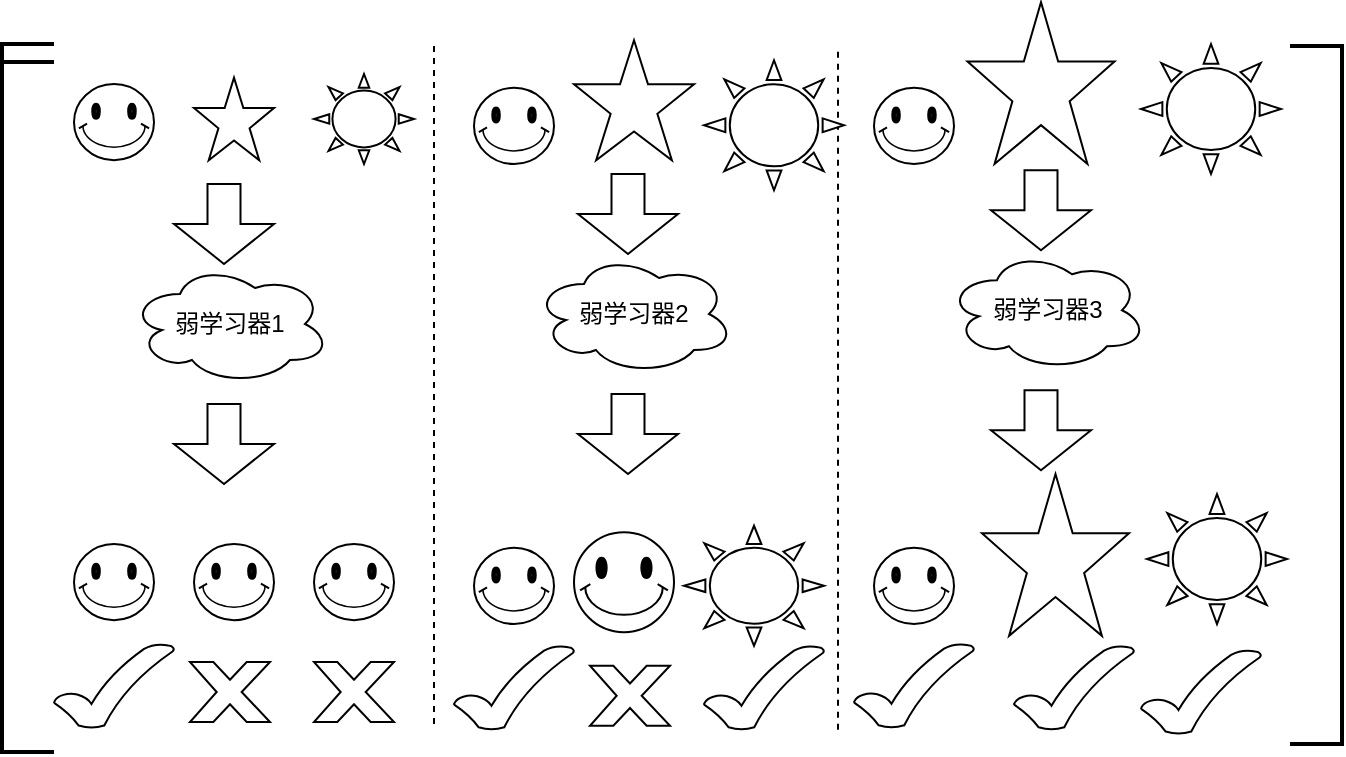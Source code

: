 <mxfile version="21.6.3" type="github">
  <diagram name="第 1 页" id="B7xcITIM5PPK4M47ZsxW">
    <mxGraphModel dx="794" dy="394" grid="0" gridSize="10" guides="1" tooltips="1" connect="1" arrows="1" fold="1" page="1" pageScale="1" pageWidth="827" pageHeight="1169" math="0" shadow="0">
      <root>
        <mxCell id="0" />
        <mxCell id="1" parent="0" />
        <mxCell id="02LZuqozXuRR8rzIx36Y-1" value="" style="verticalLabelPosition=bottom;verticalAlign=top;html=1;shape=mxgraph.basic.smiley" parent="1" vertex="1">
          <mxGeometry x="80" y="80" width="40" height="38.13" as="geometry" />
        </mxCell>
        <mxCell id="02LZuqozXuRR8rzIx36Y-2" value="" style="verticalLabelPosition=bottom;verticalAlign=top;html=1;shape=mxgraph.basic.star" parent="1" vertex="1">
          <mxGeometry x="140" y="76.88" width="40" height="41.25" as="geometry" />
        </mxCell>
        <mxCell id="02LZuqozXuRR8rzIx36Y-3" value="" style="verticalLabelPosition=bottom;verticalAlign=top;html=1;shape=mxgraph.basic.sun" parent="1" vertex="1">
          <mxGeometry x="200" y="75" width="50" height="45" as="geometry" />
        </mxCell>
        <mxCell id="02LZuqozXuRR8rzIx36Y-6" value="" style="html=1;shadow=0;dashed=0;align=center;verticalAlign=middle;shape=mxgraph.arrows2.arrow;dy=0.67;dx=20;notch=0;direction=south;" parent="1" vertex="1">
          <mxGeometry x="130" y="130" width="50" height="40" as="geometry" />
        </mxCell>
        <mxCell id="02LZuqozXuRR8rzIx36Y-7" value="弱学习器1" style="ellipse;shape=cloud;whiteSpace=wrap;html=1;align=center;" parent="1" vertex="1">
          <mxGeometry x="108" y="170" width="100" height="60" as="geometry" />
        </mxCell>
        <mxCell id="02LZuqozXuRR8rzIx36Y-8" value="" style="html=1;shadow=0;dashed=0;align=center;verticalAlign=middle;shape=mxgraph.arrows2.arrow;dy=0.67;dx=20;notch=0;direction=south;" parent="1" vertex="1">
          <mxGeometry x="130" y="240" width="50" height="40" as="geometry" />
        </mxCell>
        <mxCell id="02LZuqozXuRR8rzIx36Y-9" value="" style="verticalLabelPosition=bottom;verticalAlign=top;html=1;shape=mxgraph.basic.smiley" parent="1" vertex="1">
          <mxGeometry x="80" y="310" width="40" height="38.13" as="geometry" />
        </mxCell>
        <mxCell id="02LZuqozXuRR8rzIx36Y-10" value="" style="verticalLabelPosition=bottom;verticalAlign=top;html=1;shape=mxgraph.basic.smiley" parent="1" vertex="1">
          <mxGeometry x="140" y="310" width="40" height="38.13" as="geometry" />
        </mxCell>
        <mxCell id="02LZuqozXuRR8rzIx36Y-11" value="" style="verticalLabelPosition=bottom;verticalAlign=top;html=1;shape=mxgraph.basic.smiley" parent="1" vertex="1">
          <mxGeometry x="200" y="310" width="40" height="38.13" as="geometry" />
        </mxCell>
        <mxCell id="02LZuqozXuRR8rzIx36Y-12" value="" style="verticalLabelPosition=bottom;verticalAlign=top;html=1;shape=mxgraph.basic.tick" parent="1" vertex="1">
          <mxGeometry x="70" y="360" width="60" height="42" as="geometry" />
        </mxCell>
        <mxCell id="02LZuqozXuRR8rzIx36Y-13" value="" style="verticalLabelPosition=bottom;verticalAlign=top;html=1;shape=mxgraph.basic.x" parent="1" vertex="1">
          <mxGeometry x="200" y="369" width="40" height="30" as="geometry" />
        </mxCell>
        <mxCell id="02LZuqozXuRR8rzIx36Y-14" value="" style="verticalLabelPosition=bottom;verticalAlign=top;html=1;shape=mxgraph.basic.x" parent="1" vertex="1">
          <mxGeometry x="138" y="369" width="40" height="30" as="geometry" />
        </mxCell>
        <mxCell id="02LZuqozXuRR8rzIx36Y-46" value="" style="verticalLabelPosition=bottom;verticalAlign=top;html=1;shape=mxgraph.basic.smiley" parent="1" vertex="1">
          <mxGeometry x="280" y="81.88" width="40" height="38.13" as="geometry" />
        </mxCell>
        <mxCell id="02LZuqozXuRR8rzIx36Y-47" value="" style="verticalLabelPosition=bottom;verticalAlign=top;html=1;shape=mxgraph.basic.star" parent="1" vertex="1">
          <mxGeometry x="330" y="58.13" width="60" height="60" as="geometry" />
        </mxCell>
        <mxCell id="02LZuqozXuRR8rzIx36Y-48" value="" style="verticalLabelPosition=bottom;verticalAlign=top;html=1;shape=mxgraph.basic.sun" parent="1" vertex="1">
          <mxGeometry x="385" y="300.88" width="70" height="60" as="geometry" />
        </mxCell>
        <mxCell id="02LZuqozXuRR8rzIx36Y-52" value="" style="verticalLabelPosition=bottom;verticalAlign=top;html=1;shape=mxgraph.basic.smiley" parent="1" vertex="1">
          <mxGeometry x="280" y="311.88" width="40" height="38.13" as="geometry" />
        </mxCell>
        <mxCell id="02LZuqozXuRR8rzIx36Y-53" value="" style="verticalLabelPosition=bottom;verticalAlign=top;html=1;shape=mxgraph.basic.smiley" parent="1" vertex="1">
          <mxGeometry x="330" y="304.07" width="50" height="50" as="geometry" />
        </mxCell>
        <mxCell id="02LZuqozXuRR8rzIx36Y-55" value="" style="verticalLabelPosition=bottom;verticalAlign=top;html=1;shape=mxgraph.basic.tick" parent="1" vertex="1">
          <mxGeometry x="270" y="360.88" width="60" height="42" as="geometry" />
        </mxCell>
        <mxCell id="02LZuqozXuRR8rzIx36Y-57" value="" style="verticalLabelPosition=bottom;verticalAlign=top;html=1;shape=mxgraph.basic.x" parent="1" vertex="1">
          <mxGeometry x="338" y="370.88" width="40" height="30" as="geometry" />
        </mxCell>
        <mxCell id="02LZuqozXuRR8rzIx36Y-58" value="" style="verticalLabelPosition=bottom;verticalAlign=top;html=1;shape=mxgraph.basic.smiley" parent="1" vertex="1">
          <mxGeometry x="480" y="81.88" width="40" height="38.13" as="geometry" />
        </mxCell>
        <mxCell id="02LZuqozXuRR8rzIx36Y-64" value="" style="verticalLabelPosition=bottom;verticalAlign=top;html=1;shape=mxgraph.basic.smiley" parent="1" vertex="1">
          <mxGeometry x="480" y="311.88" width="40" height="38.13" as="geometry" />
        </mxCell>
        <mxCell id="02LZuqozXuRR8rzIx36Y-67" value="" style="verticalLabelPosition=bottom;verticalAlign=top;html=1;shape=mxgraph.basic.tick" parent="1" vertex="1">
          <mxGeometry x="470" y="359.88" width="60" height="42" as="geometry" />
        </mxCell>
        <mxCell id="02LZuqozXuRR8rzIx36Y-70" value="" style="endArrow=none;dashed=1;html=1;rounded=0;" parent="1" edge="1">
          <mxGeometry width="50" height="50" relative="1" as="geometry">
            <mxPoint x="260" y="400" as="sourcePoint" />
            <mxPoint x="260" y="60" as="targetPoint" />
          </mxGeometry>
        </mxCell>
        <mxCell id="02LZuqozXuRR8rzIx36Y-71" value="" style="endArrow=none;dashed=1;html=1;rounded=0;" parent="1" edge="1">
          <mxGeometry width="50" height="50" relative="1" as="geometry">
            <mxPoint x="462" y="402.88" as="sourcePoint" />
            <mxPoint x="462" y="62.88" as="targetPoint" />
          </mxGeometry>
        </mxCell>
        <mxCell id="02LZuqozXuRR8rzIx36Y-73" value="" style="verticalLabelPosition=bottom;verticalAlign=top;html=1;shape=mxgraph.basic.sun" parent="1" vertex="1">
          <mxGeometry x="613.5" y="60.01" width="70" height="64.99" as="geometry" />
        </mxCell>
        <mxCell id="02LZuqozXuRR8rzIx36Y-75" value="" style="verticalLabelPosition=bottom;verticalAlign=top;html=1;shape=mxgraph.basic.tick" parent="1" vertex="1">
          <mxGeometry x="395" y="360.88" width="60" height="42" as="geometry" />
        </mxCell>
        <mxCell id="02LZuqozXuRR8rzIx36Y-76" value="" style="verticalLabelPosition=bottom;verticalAlign=top;html=1;shape=mxgraph.basic.star" parent="1" vertex="1">
          <mxGeometry x="526.75" y="39.08" width="73.5" height="80.93" as="geometry" />
        </mxCell>
        <mxCell id="02LZuqozXuRR8rzIx36Y-79" value="" style="html=1;shadow=0;dashed=0;align=center;verticalAlign=middle;shape=mxgraph.arrows2.arrow;dy=0.67;dx=20;notch=0;direction=south;" parent="1" vertex="1">
          <mxGeometry x="332" y="125" width="50" height="40" as="geometry" />
        </mxCell>
        <mxCell id="02LZuqozXuRR8rzIx36Y-80" value="弱学习器2" style="ellipse;shape=cloud;whiteSpace=wrap;html=1;align=center;" parent="1" vertex="1">
          <mxGeometry x="310" y="165" width="100" height="60" as="geometry" />
        </mxCell>
        <mxCell id="02LZuqozXuRR8rzIx36Y-81" value="" style="html=1;shadow=0;dashed=0;align=center;verticalAlign=middle;shape=mxgraph.arrows2.arrow;dy=0.67;dx=20;notch=0;direction=south;" parent="1" vertex="1">
          <mxGeometry x="332" y="235" width="50" height="40" as="geometry" />
        </mxCell>
        <mxCell id="02LZuqozXuRR8rzIx36Y-82" value="" style="html=1;shadow=0;dashed=0;align=center;verticalAlign=middle;shape=mxgraph.arrows2.arrow;dy=0.67;dx=20;notch=0;direction=south;" parent="1" vertex="1">
          <mxGeometry x="538.5" y="123.12" width="50" height="40" as="geometry" />
        </mxCell>
        <mxCell id="02LZuqozXuRR8rzIx36Y-83" value="弱学习器3" style="ellipse;shape=cloud;whiteSpace=wrap;html=1;align=center;" parent="1" vertex="1">
          <mxGeometry x="516.5" y="163.12" width="100" height="60" as="geometry" />
        </mxCell>
        <mxCell id="02LZuqozXuRR8rzIx36Y-84" value="" style="html=1;shadow=0;dashed=0;align=center;verticalAlign=middle;shape=mxgraph.arrows2.arrow;dy=0.67;dx=20;notch=0;direction=south;" parent="1" vertex="1">
          <mxGeometry x="538.5" y="233.12" width="50" height="40" as="geometry" />
        </mxCell>
        <mxCell id="02LZuqozXuRR8rzIx36Y-85" value="" style="verticalLabelPosition=bottom;verticalAlign=top;html=1;shape=mxgraph.basic.tick" parent="1" vertex="1">
          <mxGeometry x="550" y="360.88" width="60" height="42" as="geometry" />
        </mxCell>
        <mxCell id="02LZuqozXuRR8rzIx36Y-86" value="" style="verticalLabelPosition=bottom;verticalAlign=top;html=1;shape=mxgraph.basic.tick" parent="1" vertex="1">
          <mxGeometry x="613.5" y="363" width="60" height="42" as="geometry" />
        </mxCell>
        <mxCell id="02LZuqozXuRR8rzIx36Y-87" value="" style="verticalLabelPosition=bottom;verticalAlign=top;html=1;shape=mxgraph.basic.star" parent="1" vertex="1">
          <mxGeometry x="534" y="275" width="73.5" height="80.93" as="geometry" />
        </mxCell>
        <mxCell id="02LZuqozXuRR8rzIx36Y-88" value="" style="strokeWidth=2;html=1;shape=mxgraph.flowchart.annotation_1;align=left;pointerEvents=1;" parent="1" vertex="1">
          <mxGeometry x="44" y="60" width="26" height="354" as="geometry" />
        </mxCell>
        <mxCell id="02LZuqozXuRR8rzIx36Y-93" value="" style="strokeWidth=2;html=1;shape=mxgraph.flowchart.annotation_1;align=left;pointerEvents=1;direction=west;" parent="1" vertex="1">
          <mxGeometry x="688" y="61" width="26" height="349" as="geometry" />
        </mxCell>
        <mxCell id="Rv8ao0l410_V8-x1QWFn-1" value="" style="strokeWidth=2;html=1;shape=mxgraph.flowchart.annotation_1;align=left;pointerEvents=1;" vertex="1" parent="1">
          <mxGeometry x="44" y="69" width="26" height="345" as="geometry" />
        </mxCell>
        <mxCell id="Rv8ao0l410_V8-x1QWFn-2" value="" style="verticalLabelPosition=bottom;verticalAlign=top;html=1;shape=mxgraph.basic.sun" vertex="1" parent="1">
          <mxGeometry x="395" y="68.13" width="70" height="64.99" as="geometry" />
        </mxCell>
        <mxCell id="Rv8ao0l410_V8-x1QWFn-3" value="" style="verticalLabelPosition=bottom;verticalAlign=top;html=1;shape=mxgraph.basic.sun" vertex="1" parent="1">
          <mxGeometry x="616.5" y="285.02" width="70" height="64.99" as="geometry" />
        </mxCell>
      </root>
    </mxGraphModel>
  </diagram>
</mxfile>
